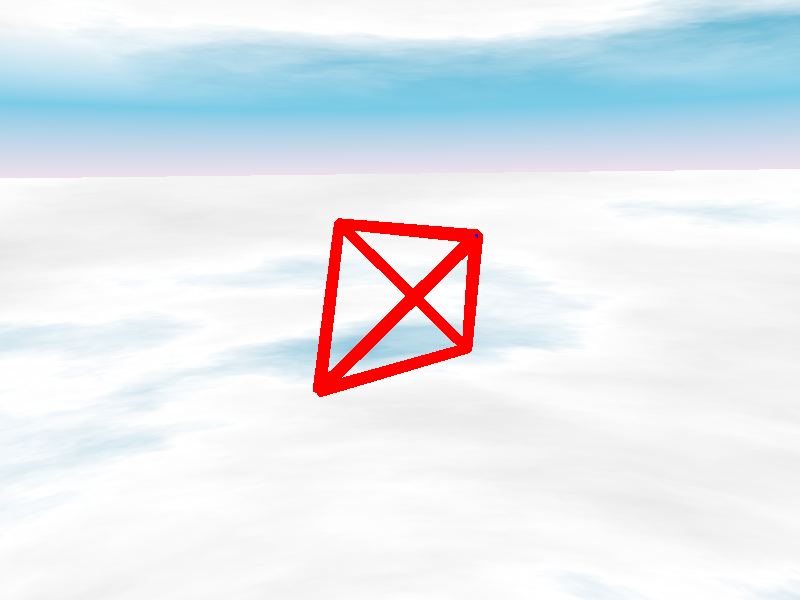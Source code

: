 
// Persistence of Vision Ray Tracer Scene Description File
// File: xyz.pov
// Vers: 3.6
// Desc: test file
// Date: Sat Sep  7 09:49:33 2019
// Auth: me
// ==== Standard POV-Ray Includes ====

#include "colors.inc"     // Standard Color definitions

// include "textures.inc"   // Standard Texture definitions
// include "functions.inc"  // internal functions usable in user defined functions

// ==== Additional Includes ====
// Don't have all of the following included at once, it'll cost memory and time
// to parse!
// --- general include files ---
// include "chars.inc"      // A complete library of character objects, by Ken Maeno

#include "skies.inc"      // Ready defined sky spheres

// include "stars.inc"      // Some star fields
// include "strings.inc"    // macros for generating and manipulating text strings

// --- textures ---
// include "finish.inc"     // Some basic finishes
// include "glass.inc"      // Glass textures/interiors
// include "golds.inc"      // Gold textures
// include "metals.inc"     // Metallic pigments, finishes, and textures
// include "stones.inc"     // Binding include-file for STONES1 and STONES2
// include "stones1.inc"    // Great stone-textures created by Mike Miller
// include "stones2.inc"    // More, done by Dan Farmer and Paul Novak
// include "woodmaps.inc"   // Basic wooden colormaps
// include "woods.inc"      // Great wooden textures created by Dan Farmer and Paul Novak

global_settings {assumed_gamma 1.0}
global_settings {ambient_light rgb<1, 1, 1> }

// perspective (default) camera
camera {
  location  <3, 0.1, 0.2>
  rotate    <0.0, 0.0, 10.0>
  look_at   <0.0, 0.0,  0.0>
  right     x*image_width/image_height
}

// create a regular point light source
light_source {
  0*x                  // light's position (translated below)
  color rgb <1,1,1>    // light's color
  translate <-20, 15, 10>
}

// create a regular point light source
light_source {
  0*x                  // light's position (translated below)
  color rgb <1,1,1>    // light's color
  translate <20, -15, -10>
}

sky_sphere {S_Cloud2}

cylinder { < 0.35355339059327373, 0.35355339059327373, 0.35355339059327373 >, < -0.35355339059327373, 0.35355339059327373, -0.35355339059327373 >, 0.03 texture {pigment { color rgb <1, 0, 0> } } no_shadow }
cylinder { < -0.35355339059327373, 0.35355339059327373, -0.35355339059327373 >, < 0.35355339059327373, -0.35355339059327373, -0.35355339059327373 >, 0.03 texture {pigment { color rgb <1, 0, 0> } } no_shadow }
cylinder { < 0.35355339059327373, 0.35355339059327373, 0.35355339059327373 >, < -0.35355339059327373, -0.35355339059327373, 0.35355339059327373 >, 0.03 texture {pigment { color rgb <1, 0, 0> } } no_shadow }
cylinder { < -0.35355339059327373, -0.35355339059327373, 0.35355339059327373 >, < 0.35355339059327373, -0.35355339059327373, -0.35355339059327373 >, 0.03 texture {pigment { color rgb <1, 0, 0> } } no_shadow }
cylinder { < -0.35355339059327373, -0.35355339059327373, 0.35355339059327373 >, < -0.35355339059327373, 0.35355339059327373, -0.35355339059327373 >, 0.03 texture {pigment { color rgb <1, 0, 0> } } no_shadow }
cylinder { < 0.35355339059327373, 0.35355339059327373, 0.35355339059327373 >, < 0.35355339059327373, -0.35355339059327373, -0.35355339059327373 >, 0.03 texture {pigment { color rgb <1, 0, 0> } } no_shadow }
sphere { < 0.35355339059327373, 0.35355339059327373, 0.35355339059327373 >, 0.01 texture { pigment { color rgb <0, 0, 1> } } no_shadow }
sphere { < -0.35355339059327373, -0.35355339059327373, 0.35355339059327373 >, 0.01 texture { pigment { color rgb <0, 0, 1> } } no_shadow }
sphere { < -0.35355339059327373, 0.35355339059327373, -0.35355339059327373 >, 0.01 texture { pigment { color rgb <0, 0, 1> } } no_shadow }
sphere { < 0.35355339059327373, -0.35355339059327373, -0.35355339059327373 >, 0.01 texture { pigment { color rgb <0, 0, 1> } } no_shadow }
